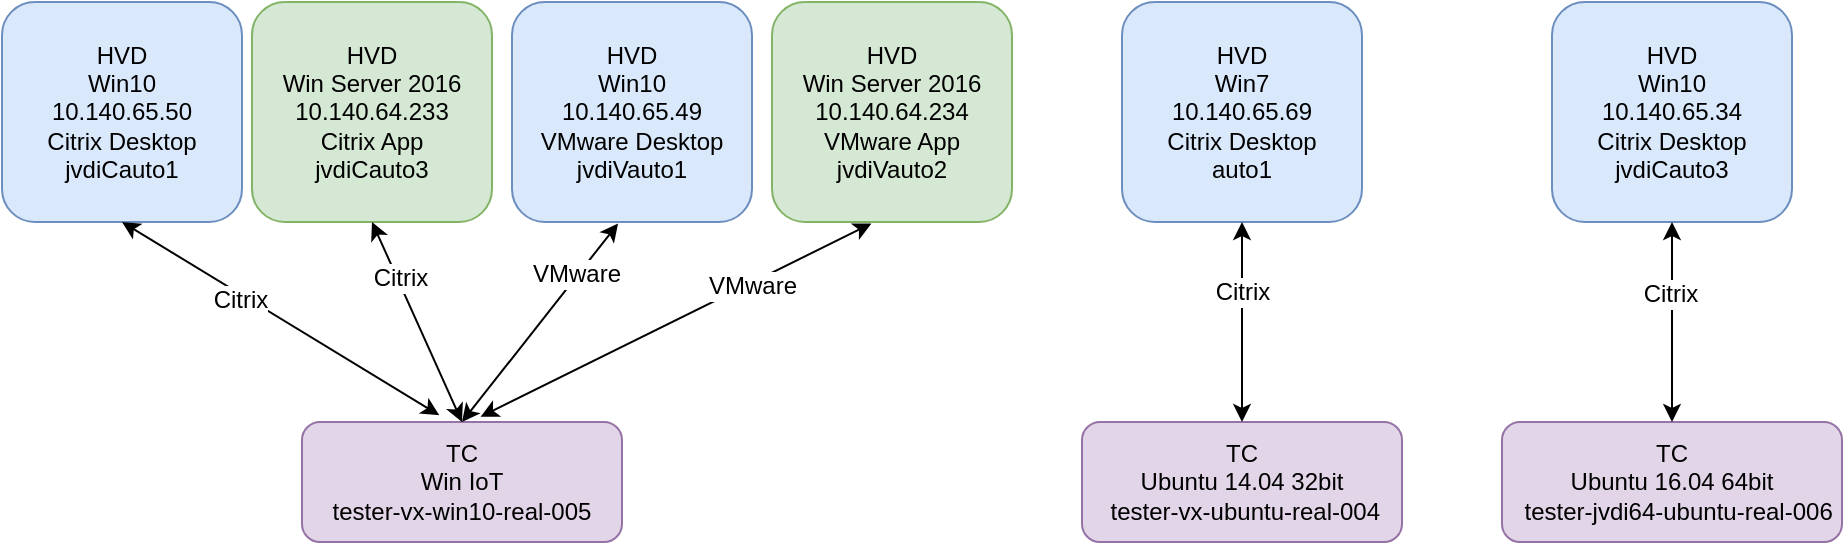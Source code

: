 <mxfile version="11.3.0" type="github" pages="1"><diagram id="ukKSHU_QiyCths1NAFuW" name="Page-1"><mxGraphModel dx="782" dy="507" grid="1" gridSize="10" guides="1" tooltips="1" connect="1" arrows="1" fold="1" page="1" pageScale="1" pageWidth="850" pageHeight="1100" math="0" shadow="0"><root><mxCell id="0"/><mxCell id="1" parent="0"/><mxCell id="FACW8PWbCuuBzjAEKiMi-1" value="HVD&lt;br&gt;Win10&lt;br&gt;10.140.65.50&lt;br&gt;Citrix Desktop&lt;br&gt;jvdiCauto1" style="rounded=1;whiteSpace=wrap;html=1;fillColor=#dae8fc;strokeColor=#6c8ebf;" vertex="1" parent="1"><mxGeometry x="20" y="100" width="120" height="110" as="geometry"/></mxCell><mxCell id="FACW8PWbCuuBzjAEKiMi-2" value="TC&lt;br&gt;Win IoT&lt;br&gt;tester-vx-win10-real-005" style="rounded=1;whiteSpace=wrap;html=1;fillColor=#e1d5e7;strokeColor=#9673a6;" vertex="1" parent="1"><mxGeometry x="170" y="310" width="160" height="60" as="geometry"/></mxCell><mxCell id="FACW8PWbCuuBzjAEKiMi-4" value="HVD&lt;br&gt;Win10&lt;br&gt;10.140.65.49&lt;br&gt;VMware Desktop&lt;br&gt;jvdiVauto1" style="rounded=1;whiteSpace=wrap;html=1;fillColor=#dae8fc;strokeColor=#6c8ebf;" vertex="1" parent="1"><mxGeometry x="275" y="100" width="120" height="110" as="geometry"/></mxCell><mxCell id="FACW8PWbCuuBzjAEKiMi-5" value="HVD&lt;br&gt;Win Server 2016&lt;br&gt;10.140.64.234&lt;br&gt;VMware App&lt;br&gt;jvdiVauto2" style="rounded=1;whiteSpace=wrap;html=1;fillColor=#d5e8d4;strokeColor=#82b366;" vertex="1" parent="1"><mxGeometry x="405" y="100" width="120" height="110" as="geometry"/></mxCell><mxCell id="FACW8PWbCuuBzjAEKiMi-6" value="HVD&lt;br&gt;Win Server 2016&lt;br&gt;10.140.64.233&lt;br&gt;Citrix App&lt;br&gt;jvdiCauto3" style="rounded=1;whiteSpace=wrap;html=1;fillColor=#d5e8d4;strokeColor=#82b366;" vertex="1" parent="1"><mxGeometry x="145" y="100" width="120" height="110" as="geometry"/></mxCell><mxCell id="FACW8PWbCuuBzjAEKiMi-7" value="" style="endArrow=classic;startArrow=classic;html=1;entryX=0.5;entryY=1;entryDx=0;entryDy=0;exitX=0.429;exitY=-0.056;exitDx=0;exitDy=0;exitPerimeter=0;" edge="1" parent="1" source="FACW8PWbCuuBzjAEKiMi-2" target="FACW8PWbCuuBzjAEKiMi-1"><mxGeometry width="50" height="50" relative="1" as="geometry"><mxPoint x="20" y="420" as="sourcePoint"/><mxPoint x="70" y="370" as="targetPoint"/></mxGeometry></mxCell><mxCell id="FACW8PWbCuuBzjAEKiMi-20" value="Citrix" style="text;html=1;resizable=0;points=[];align=center;verticalAlign=middle;labelBackgroundColor=#ffffff;" vertex="1" connectable="0" parent="FACW8PWbCuuBzjAEKiMi-7"><mxGeometry x="0.245" y="2" relative="1" as="geometry"><mxPoint as="offset"/></mxGeometry></mxCell><mxCell id="FACW8PWbCuuBzjAEKiMi-8" value="" style="endArrow=classic;startArrow=classic;html=1;entryX=0.5;entryY=1;entryDx=0;entryDy=0;exitX=0.5;exitY=0;exitDx=0;exitDy=0;" edge="1" parent="1" source="FACW8PWbCuuBzjAEKiMi-2" target="FACW8PWbCuuBzjAEKiMi-6"><mxGeometry width="50" height="50" relative="1" as="geometry"><mxPoint x="20" y="420" as="sourcePoint"/><mxPoint x="70" y="370" as="targetPoint"/></mxGeometry></mxCell><mxCell id="FACW8PWbCuuBzjAEKiMi-21" value="Citrix" style="text;html=1;resizable=0;points=[];align=center;verticalAlign=middle;labelBackgroundColor=#ffffff;" vertex="1" connectable="0" parent="FACW8PWbCuuBzjAEKiMi-8"><mxGeometry x="0.45" y="-1" relative="1" as="geometry"><mxPoint y="1" as="offset"/></mxGeometry></mxCell><mxCell id="FACW8PWbCuuBzjAEKiMi-9" value="" style="endArrow=classic;startArrow=classic;html=1;entryX=0.442;entryY=1.007;entryDx=0;entryDy=0;entryPerimeter=0;exitX=0.5;exitY=0;exitDx=0;exitDy=0;" edge="1" parent="1" source="FACW8PWbCuuBzjAEKiMi-2" target="FACW8PWbCuuBzjAEKiMi-4"><mxGeometry width="50" height="50" relative="1" as="geometry"><mxPoint x="20" y="420" as="sourcePoint"/><mxPoint x="70" y="370" as="targetPoint"/></mxGeometry></mxCell><mxCell id="FACW8PWbCuuBzjAEKiMi-22" value="VMware" style="text;html=1;resizable=0;points=[];align=center;verticalAlign=middle;labelBackgroundColor=#ffffff;" vertex="1" connectable="0" parent="FACW8PWbCuuBzjAEKiMi-9"><mxGeometry x="0.479" y="1" relative="1" as="geometry"><mxPoint as="offset"/></mxGeometry></mxCell><mxCell id="FACW8PWbCuuBzjAEKiMi-10" value="" style="endArrow=classic;startArrow=classic;html=1;entryX=0.414;entryY=1.007;entryDx=0;entryDy=0;entryPerimeter=0;exitX=0.558;exitY=-0.044;exitDx=0;exitDy=0;exitPerimeter=0;" edge="1" parent="1" source="FACW8PWbCuuBzjAEKiMi-2" target="FACW8PWbCuuBzjAEKiMi-5"><mxGeometry width="50" height="50" relative="1" as="geometry"><mxPoint x="20" y="420" as="sourcePoint"/><mxPoint x="70" y="370" as="targetPoint"/></mxGeometry></mxCell><mxCell id="FACW8PWbCuuBzjAEKiMi-23" value="VMware" style="text;html=1;resizable=0;points=[];align=center;verticalAlign=middle;labelBackgroundColor=#ffffff;" vertex="1" connectable="0" parent="FACW8PWbCuuBzjAEKiMi-10"><mxGeometry x="0.387" relative="1" as="geometry"><mxPoint y="1" as="offset"/></mxGeometry></mxCell><mxCell id="FACW8PWbCuuBzjAEKiMi-14" value="TC&lt;br&gt;Ubuntu 14.04 32bit&lt;br&gt;&amp;nbsp;tester-vx-ubuntu-real-004" style="rounded=1;whiteSpace=wrap;html=1;fillColor=#e1d5e7;strokeColor=#9673a6;" vertex="1" parent="1"><mxGeometry x="560" y="310" width="160" height="60" as="geometry"/></mxCell><mxCell id="FACW8PWbCuuBzjAEKiMi-15" value="HVD&lt;br&gt;Win7&lt;br&gt;10.140.65.69&lt;br&gt;Citrix Desktop&lt;br&gt;auto1" style="rounded=1;whiteSpace=wrap;html=1;fillColor=#dae8fc;strokeColor=#6c8ebf;" vertex="1" parent="1"><mxGeometry x="580" y="100" width="120" height="110" as="geometry"/></mxCell><mxCell id="FACW8PWbCuuBzjAEKiMi-16" value="" style="endArrow=classic;startArrow=classic;html=1;entryX=0.5;entryY=1;entryDx=0;entryDy=0;" edge="1" parent="1" source="FACW8PWbCuuBzjAEKiMi-14" target="FACW8PWbCuuBzjAEKiMi-15"><mxGeometry width="50" height="50" relative="1" as="geometry"><mxPoint x="410" y="420" as="sourcePoint"/><mxPoint x="460" y="370" as="targetPoint"/></mxGeometry></mxCell><mxCell id="FACW8PWbCuuBzjAEKiMi-24" value="Citrix" style="text;html=1;resizable=0;points=[];align=center;verticalAlign=middle;labelBackgroundColor=#ffffff;" vertex="1" connectable="0" parent="FACW8PWbCuuBzjAEKiMi-16"><mxGeometry x="0.308" relative="1" as="geometry"><mxPoint as="offset"/></mxGeometry></mxCell><mxCell id="FACW8PWbCuuBzjAEKiMi-17" value="TC&lt;br&gt;Ubuntu 16.04 64bit&lt;br&gt;&amp;nbsp;&amp;nbsp;tester-jvdi64-ubuntu-real-006" style="rounded=1;whiteSpace=wrap;html=1;fillColor=#e1d5e7;strokeColor=#9673a6;" vertex="1" parent="1"><mxGeometry x="770" y="310" width="170" height="60" as="geometry"/></mxCell><mxCell id="FACW8PWbCuuBzjAEKiMi-18" value="HVD&lt;br&gt;Win10&lt;br&gt;10.140.65.34&lt;br&gt;Citrix Desktop&lt;br&gt;jvdiCauto3" style="rounded=1;whiteSpace=wrap;html=1;fillColor=#dae8fc;strokeColor=#6c8ebf;" vertex="1" parent="1"><mxGeometry x="795" y="100" width="120" height="110" as="geometry"/></mxCell><mxCell id="FACW8PWbCuuBzjAEKiMi-19" value="" style="endArrow=classic;startArrow=classic;html=1;entryX=0.5;entryY=1;entryDx=0;entryDy=0;" edge="1" parent="1" source="FACW8PWbCuuBzjAEKiMi-17" target="FACW8PWbCuuBzjAEKiMi-18"><mxGeometry width="50" height="50" relative="1" as="geometry"><mxPoint x="620" y="430" as="sourcePoint"/><mxPoint x="670" y="380" as="targetPoint"/></mxGeometry></mxCell><mxCell id="FACW8PWbCuuBzjAEKiMi-25" value="Citrix" style="text;html=1;resizable=0;points=[];align=center;verticalAlign=middle;labelBackgroundColor=#ffffff;" vertex="1" connectable="0" parent="FACW8PWbCuuBzjAEKiMi-19"><mxGeometry x="0.283" y="1" relative="1" as="geometry"><mxPoint as="offset"/></mxGeometry></mxCell></root></mxGraphModel></diagram></mxfile>